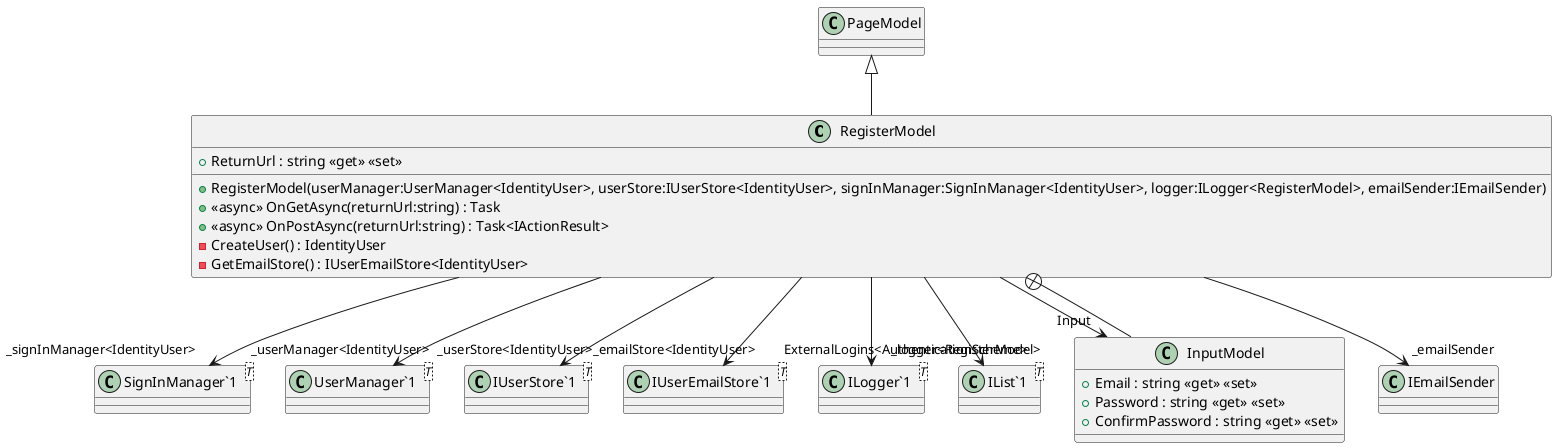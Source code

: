 @startuml
class RegisterModel {
    + RegisterModel(userManager:UserManager<IdentityUser>, userStore:IUserStore<IdentityUser>, signInManager:SignInManager<IdentityUser>, logger:ILogger<RegisterModel>, emailSender:IEmailSender)
    + ReturnUrl : string <<get>> <<set>>
    + <<async>> OnGetAsync(returnUrl:string) : Task
    + <<async>> OnPostAsync(returnUrl:string) : Task<IActionResult>
    - CreateUser() : IdentityUser
    - GetEmailStore() : IUserEmailStore<IdentityUser>
}
class "SignInManager`1"<T> {
}
class "UserManager`1"<T> {
}
class "IUserStore`1"<T> {
}
class "IUserEmailStore`1"<T> {
}
class "ILogger`1"<T> {
}
class "IList`1"<T> {
}
class InputModel {
    + Email : string <<get>> <<set>>
    + Password : string <<get>> <<set>>
    + ConfirmPassword : string <<get>> <<set>>
}
PageModel <|-- RegisterModel
RegisterModel --> "_signInManager<IdentityUser>" "SignInManager`1"
RegisterModel --> "_userManager<IdentityUser>" "UserManager`1"
RegisterModel --> "_userStore<IdentityUser>" "IUserStore`1"
RegisterModel --> "_emailStore<IdentityUser>" "IUserEmailStore`1"
RegisterModel --> "_logger<RegisterModel>" "ILogger`1"
RegisterModel --> "_emailSender" IEmailSender
RegisterModel --> "Input" InputModel
RegisterModel --> "ExternalLogins<AuthenticationScheme>" "IList`1"
RegisterModel +-- InputModel
@enduml
